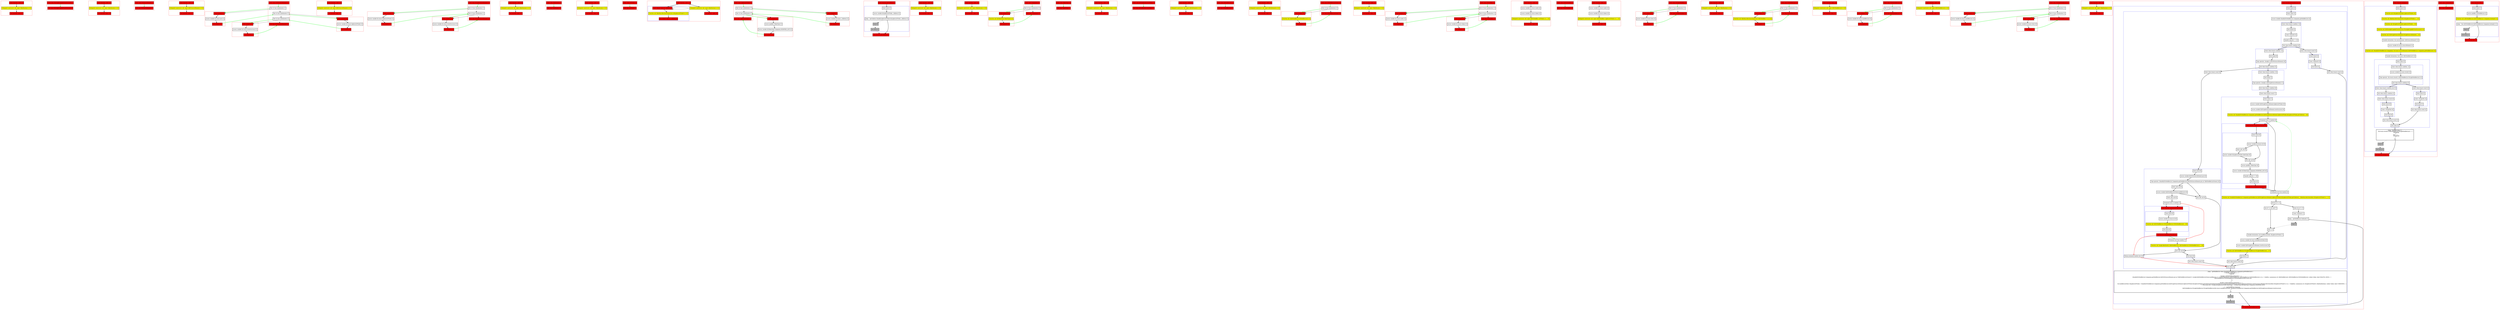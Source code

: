 digraph kt44814_kt {
    graph [nodesep=3]
    node [shape=box penwidth=2]
    edge [penwidth=2]

    subgraph cluster_0 {
        color=red
        0 [label="Enter function <init> [2]" style="filled" fillcolor=red];
        1 [label="Delegated constructor call: super<R|kotlin/Any|>() [2]" style="filled" fillcolor=yellow];
        2 [label="Exit function <init> [2]" style="filled" fillcolor=red];
    }
    0 -> {1};
    1 -> {2};

    subgraph cluster_1 {
        color=red
        3 [label="Enter class FlyweightCapableTreeStructure [1]" style="filled" fillcolor=red];
        4 [label="Exit class FlyweightCapableTreeStructure [1]" style="filled" fillcolor=red];
    }
    3 -> {4} [color=green];

    subgraph cluster_2 {
        color=red
        5 [label="Enter function <init> [2]" style="filled" fillcolor=red];
        6 [label="Delegated constructor call: super<R|kotlin/Any|>() [2]" style="filled" fillcolor=yellow];
        7 [label="Exit function <init> [2]" style="filled" fillcolor=red];
    }
    5 -> {6};
    6 -> {7};

    subgraph cluster_3 {
        color=red
        8 [label="Enter class FirSourceElement [1]" style="filled" fillcolor=red];
        9 [label="Exit class FirSourceElement [1]" style="filled" fillcolor=red];
    }
    8 -> {9} [color=green];

    subgraph cluster_4 {
        color=red
        10 [label="Enter function <init> [2]" style="filled" fillcolor=red];
        11 [label="Delegated constructor call: super<R|FirSourceElement|>() [2]" style="filled" fillcolor=yellow];
        12 [label="Exit function <init> [2]" style="filled" fillcolor=red];
    }
    10 -> {11};
    11 -> {12};

    subgraph cluster_5 {
        color=red
        13 [label="Enter property [2]" style="filled" fillcolor=red];
        14 [label="Access variable R|<local>/psi| [2]"];
        15 [label="Exit property [2]" style="filled" fillcolor=red];
    }
    13 -> {14};
    14 -> {15};
    15 -> {24} [color=green];

    subgraph cluster_6 {
        color=red
        16 [label="Enter property [2]" style="filled" fillcolor=red];
        17 [label="Access variable R|<local>/lighterASTNode| [2]"];
        18 [label="Exit property [2]" style="filled" fillcolor=red];
    }
    16 -> {17};
    17 -> {18};
    18 -> {25} [color=green];

    subgraph cluster_7 {
        color=red
        19 [label="Enter property [2]" style="filled" fillcolor=red];
        20 [label="Access variable R|<local>/treeStructure| [2]"];
        21 [label="Exit property [2]" style="filled" fillcolor=red];
    }
    19 -> {20};
    20 -> {21};
    21 -> {26} [color=green];

    subgraph cluster_8 {
        color=red
        22 [label="Enter class FirPsiSourceElement [1]" style="filled" fillcolor=red];
        23 [label="Part of class initialization [1]"];
        24 [label="Part of class initialization [1]"];
        25 [label="Part of class initialization [1]"];
        26 [label="Exit class FirPsiSourceElement [1]" style="filled" fillcolor=red];
    }
    22 -> {23} [color=green];
    23 -> {24} [style=dotted];
    23 -> {13} [color=green];
    23 -> {13} [style=dashed];
    24 -> {25} [style=dotted];
    24 -> {16} [color=green];
    24 -> {16} [style=dashed];
    25 -> {26} [style=dotted];
    25 -> {19} [color=green];
    25 -> {19} [style=dashed];

    subgraph cluster_9 {
        color=red
        27 [label="Enter function <init> [2]" style="filled" fillcolor=red];
        28 [label="Delegated constructor call: super<R|FirSourceElement|>() [2]" style="filled" fillcolor=yellow];
        29 [label="Exit function <init> [2]" style="filled" fillcolor=red];
    }
    27 -> {28};
    28 -> {29};

    subgraph cluster_10 {
        color=red
        30 [label="Enter property [2]" style="filled" fillcolor=red];
        31 [label="Access variable R|<local>/lighterASTNode| [2]"];
        32 [label="Exit property [2]" style="filled" fillcolor=red];
    }
    30 -> {31};
    31 -> {32};
    32 -> {38} [color=green];

    subgraph cluster_11 {
        color=red
        33 [label="Enter property [2]" style="filled" fillcolor=red];
        34 [label="Access variable R|<local>/treeStructure| [2]"];
        35 [label="Exit property [2]" style="filled" fillcolor=red];
    }
    33 -> {34};
    34 -> {35};
    35 -> {39} [color=green];

    subgraph cluster_12 {
        color=red
        36 [label="Enter class FirLightSourceElement [1]" style="filled" fillcolor=red];
        37 [label="Part of class initialization [1]"];
        38 [label="Part of class initialization [1]"];
        39 [label="Exit class FirLightSourceElement [1]" style="filled" fillcolor=red];
    }
    36 -> {37} [color=green];
    37 -> {38} [style=dotted];
    37 -> {30} [color=green];
    37 -> {30} [style=dashed];
    38 -> {39} [style=dotted];
    38 -> {33} [color=green];
    38 -> {33} [style=dashed];

    subgraph cluster_13 {
        color=red
        40 [label="Enter function <init> [2]" style="filled" fillcolor=red];
        41 [label="Delegated constructor call: super<R|kotlin/Any|>() [2]" style="filled" fillcolor=yellow];
        42 [label="Exit function <init> [2]" style="filled" fillcolor=red];
    }
    40 -> {41};
    41 -> {42};

    subgraph cluster_14 {
        color=red
        43 [label="Enter class PsiElement [1]" style="filled" fillcolor=red];
        44 [label="Exit class PsiElement [1]" style="filled" fillcolor=red];
    }
    43 -> {44} [color=green];

    subgraph cluster_15 {
        color=red
        45 [label="Enter function <init> [2]" style="filled" fillcolor=red];
        46 [label="Delegated constructor call: super<R|kotlin/Any|>() [2]" style="filled" fillcolor=yellow];
        47 [label="Exit function <init> [2]" style="filled" fillcolor=red];
    }
    45 -> {46};
    46 -> {47};

    subgraph cluster_16 {
        color=red
        48 [label="Enter class ASTNode [1]" style="filled" fillcolor=red];
        49 [label="Exit class ASTNode [1]" style="filled" fillcolor=red];
    }
    48 -> {49} [color=green];

    subgraph cluster_17 {
        color=red
        50 [label="Enter function <init> [2]" style="filled" fillcolor=red];
        subgraph cluster_18 {
            color=blue
            53 [label="Enter default value of _children [3]" style="filled" fillcolor=red];
            54 [label="Function call: R|kotlin/collections/emptyList|<R|LighterASTNode?|>() [3]" style="filled" fillcolor=yellow];
            55 [label="Exit default value of _children [3]" style="filled" fillcolor=red];
        }
        51 [label="Delegated constructor call: super<R|kotlin/Any|>() [2]" style="filled" fillcolor=yellow];
        52 [label="Exit function <init> [2]" style="filled" fillcolor=red];
    }
    50 -> {53 51};
    51 -> {52};
    53 -> {54};
    53 -> {53} [style=dashed];
    54 -> {55};

    subgraph cluster_19 {
        color=red
        56 [label="Enter property [2]" style="filled" fillcolor=red];
        57 [label="Access variable R|<local>/_children| [2]"];
        58 [label="Exit property [2]" style="filled" fillcolor=red];
    }
    56 -> {57};
    57 -> {58};
    58 -> {72} [color=green];

    subgraph cluster_20 {
        color=red
        59 [label="Enter function getChildren [2]" style="filled" fillcolor=red];
        subgraph cluster_21 {
            color=blue
            60 [label="Enter block [2]"];
            61 [label="Access variable R|/LighterASTNode._children| [2]"];
            62 [label="Jump: ^getChildren this@R|/LighterASTNode|.R|/LighterASTNode._children| [2]"];
            63 [label="Stub [2]" style="filled" fillcolor=gray];
            64 [label="Exit block [2]" style="filled" fillcolor=gray];
        }
        65 [label="Exit function getChildren [2]" style="filled" fillcolor=red];
    }
    59 -> {60};
    60 -> {61};
    61 -> {62};
    62 -> {65};
    62 -> {63} [style=dotted];
    63 -> {64} [style=dotted];
    64 -> {65} [style=dotted];

    subgraph cluster_22 {
        color=red
        66 [label="Enter property [2]" style="filled" fillcolor=red];
        67 [label="Access qualifier /TokenType [2]"];
        68 [label="Access variable R|/TokenType.Companion.MODIFIER_LIST| [2]"];
        69 [label="Exit property [2]" style="filled" fillcolor=red];
    }
    66 -> {67};
    67 -> {68};
    68 -> {69};
    69 -> {73} [color=green];

    subgraph cluster_23 {
        color=red
        70 [label="Enter class LighterASTNode [1]" style="filled" fillcolor=red];
        71 [label="Part of class initialization [1]"];
        72 [label="Part of class initialization [1]"];
        73 [label="Exit class LighterASTNode [1]" style="filled" fillcolor=red];
    }
    70 -> {71} [color=green];
    71 -> {72} [style=dotted];
    71 -> {56} [color=green];
    71 -> {56} [style=dashed];
    72 -> {73} [style=dotted];
    72 -> {66} [color=green];
    72 -> {66} [style=dashed];

    subgraph cluster_24 {
        color=red
        74 [label="Enter function <init> [2]" style="filled" fillcolor=red];
        75 [label="Delegated constructor call: super<R|kotlin/Any|>() [2]" style="filled" fillcolor=yellow];
        76 [label="Exit function <init> [2]" style="filled" fillcolor=red];
    }
    74 -> {75};
    75 -> {76};

    subgraph cluster_25 {
        color=red
        77 [label="Enter function <init> [3]" style="filled" fillcolor=red];
        78 [label="Delegated constructor call: super<R|kotlin/Any|>() [3]" style="filled" fillcolor=yellow];
        79 [label="Exit function <init> [3]" style="filled" fillcolor=red];
    }
    77 -> {78};
    78 -> {79};

    subgraph cluster_26 {
        color=red
        80 [label="Enter property [3]" style="filled" fillcolor=red];
        81 [label="Function call: R|/TokenType.TokenType|() [3]" style="filled" fillcolor=yellow];
        82 [label="Exit property [3]" style="filled" fillcolor=red];
    }
    80 -> {81};
    81 -> {82};
    82 -> {85} [color=green];

    subgraph cluster_27 {
        color=red
        83 [label="Enter class Companion [2]" style="filled" fillcolor=red];
        84 [label="Part of class initialization [2]"];
        85 [label="Exit class Companion [2]" style="filled" fillcolor=red];
    }
    83 -> {84} [color=green];
    84 -> {85} [style=dotted];
    84 -> {80} [color=green];
    84 -> {80} [style=dashed];

    subgraph cluster_28 {
        color=red
        86 [label="Enter class TokenType [1]" style="filled" fillcolor=red];
        87 [label="Exit class TokenType [1]" style="filled" fillcolor=red];
    }
    86 -> {87} [color=green];

    subgraph cluster_29 {
        color=red
        88 [label="Enter function <init> [2]" style="filled" fillcolor=red];
        89 [label="Delegated constructor call: super<R|kotlin/Any|>() [2]" style="filled" fillcolor=yellow];
        90 [label="Exit function <init> [2]" style="filled" fillcolor=red];
    }
    88 -> {89};
    89 -> {90};

    subgraph cluster_30 {
        color=red
        91 [label="Enter class KtModifierKeywordToken [1]" style="filled" fillcolor=red];
        92 [label="Exit class KtModifierKeywordToken [1]" style="filled" fillcolor=red];
    }
    91 -> {92} [color=green];

    subgraph cluster_31 {
        color=red
        93 [label="Enter function <init> [2]" style="filled" fillcolor=red];
        94 [label="Delegated constructor call: super<R|PsiElement|>() [2]" style="filled" fillcolor=yellow];
        95 [label="Exit function <init> [2]" style="filled" fillcolor=red];
    }
    93 -> {94};
    94 -> {95};

    subgraph cluster_32 {
        color=red
        96 [label="Enter class KtModifierList [1]" style="filled" fillcolor=red];
        97 [label="Exit class KtModifierList [1]" style="filled" fillcolor=red];
    }
    96 -> {97} [color=green];

    subgraph cluster_33 {
        color=red
        98 [label="Enter function <init> [2]" style="filled" fillcolor=red];
        99 [label="Delegated constructor call: super<R|PsiElement|>() [2]" style="filled" fillcolor=yellow];
        100 [label="Exit function <init> [2]" style="filled" fillcolor=red];
    }
    98 -> {99};
    99 -> {100};

    subgraph cluster_34 {
        color=red
        101 [label="Enter property [2]" style="filled" fillcolor=red];
        102 [label="Function call: R|/KtModifierList.KtModifierList|() [2]" style="filled" fillcolor=yellow];
        103 [label="Exit property [2]" style="filled" fillcolor=red];
    }
    101 -> {102};
    102 -> {103};
    103 -> {106} [color=green];

    subgraph cluster_35 {
        color=red
        104 [label="Enter class KtModifierListOwner [1]" style="filled" fillcolor=red];
        105 [label="Part of class initialization [1]"];
        106 [label="Exit class KtModifierListOwner [1]" style="filled" fillcolor=red];
    }
    104 -> {105} [color=green];
    105 -> {106} [style=dotted];
    105 -> {101} [color=green];
    105 -> {101} [style=dashed];

    subgraph cluster_36 {
        color=red
        107 [label="Enter function <init> [2]" style="filled" fillcolor=red];
        108 [label="Delegated constructor call: super<R|kotlin/Any|>() [2]" style="filled" fillcolor=yellow];
        109 [label="Exit function <init> [2]" style="filled" fillcolor=red];
    }
    107 -> {108};
    108 -> {109};

    subgraph cluster_37 {
        color=red
        110 [label="Enter property [2]" style="filled" fillcolor=red];
        111 [label="Access variable R|<local>/node| [2]"];
        112 [label="Exit property [2]" style="filled" fillcolor=red];
    }
    110 -> {111};
    111 -> {112};
    112 -> {136} [color=green];

    subgraph cluster_38 {
        color=red
        113 [label="Enter property [2]" style="filled" fillcolor=red];
        114 [label="Access variable R|<local>/token| [2]"];
        115 [label="Exit property [2]" style="filled" fillcolor=red];
    }
    113 -> {114};
    114 -> {115};
    115 -> {137} [color=green];

    subgraph cluster_39 {
        color=red
        116 [label="Enter function <init> [3]" style="filled" fillcolor=red];
        117 [label="Access variable R|<local>/node| [4]"];
        118 [label="Access variable R|<local>/token| [4]"];
        119 [label="Delegated constructor call: super<R|FirModifier<ASTNode>|>(...) [3]" style="filled" fillcolor=yellow];
        120 [label="Exit function <init> [3]" style="filled" fillcolor=red];
    }
    116 -> {117};
    117 -> {118};
    118 -> {119};
    119 -> {120};

    subgraph cluster_40 {
        color=red
        121 [label="Enter class FirPsiModifier [2]" style="filled" fillcolor=red];
        122 [label="Exit class FirPsiModifier [2]" style="filled" fillcolor=red];
    }
    121 -> {122} [color=green];

    subgraph cluster_41 {
        color=red
        123 [label="Enter function <init> [3]" style="filled" fillcolor=red];
        124 [label="Access variable R|<local>/node| [4]"];
        125 [label="Access variable R|<local>/token| [4]"];
        126 [label="Delegated constructor call: super<R|FirModifier<LighterASTNode>|>(...) [3]" style="filled" fillcolor=yellow];
        127 [label="Exit function <init> [3]" style="filled" fillcolor=red];
    }
    123 -> {124};
    124 -> {125};
    125 -> {126};
    126 -> {127};

    subgraph cluster_42 {
        color=red
        128 [label="Enter property [3]" style="filled" fillcolor=red];
        129 [label="Access variable R|<local>/tree| [3]"];
        130 [label="Exit property [3]" style="filled" fillcolor=red];
    }
    128 -> {129};
    129 -> {130};
    130 -> {133} [color=green];

    subgraph cluster_43 {
        color=red
        131 [label="Enter class FirLightModifier [2]" style="filled" fillcolor=red];
        132 [label="Part of class initialization [2]"];
        133 [label="Exit class FirLightModifier [2]" style="filled" fillcolor=red];
    }
    131 -> {132} [color=green];
    132 -> {133} [style=dotted];
    132 -> {128} [color=green];
    132 -> {128} [style=dashed];

    subgraph cluster_44 {
        color=red
        134 [label="Enter class FirModifier [1]" style="filled" fillcolor=red];
        135 [label="Part of class initialization [1]"];
        136 [label="Part of class initialization [1]"];
        137 [label="Exit class FirModifier [1]" style="filled" fillcolor=red];
    }
    134 -> {135} [color=green];
    135 -> {136} [style=dotted];
    135 -> {110} [color=green];
    135 -> {110} [style=dashed];
    136 -> {137} [style=dotted];
    136 -> {113} [color=green];
    136 -> {113} [style=dashed];

    subgraph cluster_45 {
        color=red
        138 [label="Enter function <init> [2]" style="filled" fillcolor=red];
        139 [label="Delegated constructor call: super<R|kotlin/Any|>() [2]" style="filled" fillcolor=yellow];
        140 [label="Exit function <init> [2]" style="filled" fillcolor=red];
    }
    138 -> {139};
    139 -> {140};

    subgraph cluster_46 {
        color=red
        141 [label="Enter property [2]" style="filled" fillcolor=red];
        142 [label="Function call: R|kotlin/collections/emptyList|<R|FirModifier<*>|>() [2]" style="filled" fillcolor=yellow];
        143 [label="Exit property [2]" style="filled" fillcolor=red];
    }
    141 -> {142};
    142 -> {143};
    143 -> {286} [color=green];

    subgraph cluster_47 {
        color=red
        144 [label="Enter function <init> [3]" style="filled" fillcolor=red];
        145 [label="Delegated constructor call: super<R|FirModifierList|>() [3]" style="filled" fillcolor=yellow];
        146 [label="Exit function <init> [3]" style="filled" fillcolor=red];
    }
    144 -> {145};
    145 -> {146};

    subgraph cluster_48 {
        color=red
        147 [label="Enter property [3]" style="filled" fillcolor=red];
        148 [label="Access variable R|<local>/modifierList| [3]"];
        149 [label="Exit property [3]" style="filled" fillcolor=red];
    }
    147 -> {148};
    148 -> {149};
    149 -> {152} [color=green];

    subgraph cluster_49 {
        color=red
        150 [label="Enter class FirPsiModifierList [2]" style="filled" fillcolor=red];
        151 [label="Part of class initialization [2]"];
        152 [label="Exit class FirPsiModifierList [2]" style="filled" fillcolor=red];
    }
    150 -> {151} [color=green];
    151 -> {152} [style=dotted];
    151 -> {147} [color=green];
    151 -> {147} [style=dashed];

    subgraph cluster_50 {
        color=red
        153 [label="Enter function <init> [3]" style="filled" fillcolor=red];
        154 [label="Delegated constructor call: super<R|FirModifierList|>() [3]" style="filled" fillcolor=yellow];
        155 [label="Exit function <init> [3]" style="filled" fillcolor=red];
    }
    153 -> {154};
    154 -> {155};

    subgraph cluster_51 {
        color=red
        156 [label="Enter property [3]" style="filled" fillcolor=red];
        157 [label="Access variable R|<local>/modifierList| [3]"];
        158 [label="Exit property [3]" style="filled" fillcolor=red];
    }
    156 -> {157};
    157 -> {158};
    158 -> {164} [color=green];

    subgraph cluster_52 {
        color=red
        159 [label="Enter property [3]" style="filled" fillcolor=red];
        160 [label="Access variable R|<local>/tree| [3]"];
        161 [label="Exit property [3]" style="filled" fillcolor=red];
    }
    159 -> {160};
    160 -> {161};
    161 -> {165} [color=green];

    subgraph cluster_53 {
        color=red
        162 [label="Enter class FirLightModifierList [2]" style="filled" fillcolor=red];
        163 [label="Part of class initialization [2]"];
        164 [label="Part of class initialization [2]"];
        165 [label="Exit class FirLightModifierList [2]" style="filled" fillcolor=red];
    }
    162 -> {163} [color=green];
    163 -> {164} [style=dotted];
    163 -> {156} [color=green];
    163 -> {156} [style=dashed];
    164 -> {165} [style=dotted];
    164 -> {159} [color=green];
    164 -> {159} [style=dashed];

    subgraph cluster_54 {
        color=red
        166 [label="Enter function <init> [3]" style="filled" fillcolor=red];
        167 [label="Delegated constructor call: super<R|kotlin/Any|>() [3]" style="filled" fillcolor=yellow];
        168 [label="Exit function <init> [3]" style="filled" fillcolor=red];
    }
    166 -> {167};
    167 -> {168};

    subgraph cluster_55 {
        color=red
        169 [label="Enter function getModifierList [3]" style="filled" fillcolor=red];
        subgraph cluster_56 {
            color=blue
            170 [label="Enter block [3]"];
            subgraph cluster_57 {
                color=blue
                171 [label="Enter when [3]"];
                172 [label="Access variable this@R|/FirModifierList.Companion.getModifierList| [4]"];
                subgraph cluster_58 {
                    color=blue
                    173 [label="Enter when branch condition  [4]"];
                    174 [label="Exit $subj [5]"];
                    175 [label="Const: Null(null) [5]"];
                    176 [label="Equality operator == [5]"];
                    177 [label="Exit when branch condition [4]"];
                }
                subgraph cluster_59 {
                    color=blue
                    178 [label="Enter when branch condition  [5]"];
                    179 [label="Exit $subj [6]"];
                    180 [label="Type operator: ($subj$ is R|FirPsiSourceElement|) [6]"];
                    181 [label="Exit when branch condition [5]"];
                }
                subgraph cluster_60 {
                    color=blue
                    182 [label="Enter when branch condition  [6]"];
                    183 [label="Exit $subj [7]"];
                    184 [label="Type operator: ($subj$ is R|FirLightSourceElement|) [7]"];
                    185 [label="Exit when branch condition [6]"];
                }
                186 [label="Enter when branch result [7]"];
                subgraph cluster_61 {
                    color=blue
                    187 [label="Enter block [7]"];
                    188 [label="Access variable R|/FirLightSourceElement.lighterASTNode| [9]"];
                    189 [label="Access variable R|/FirLightSourceElement.treeStructure| [9]"];
                    190 [label="Function call: this@R|/FirModifierList.Companion.getModifierList|.R|/FirLightSourceElement.lighterASTNode|.R|/LighterASTNode.getChildren|(...) [8]" style="filled" fillcolor=yellow];
                    191 [label="Postponed enter to lambda [8]"];
                    subgraph cluster_62 {
                        color=blue
                        238 [label="Enter function anonymousFunction [9]" style="filled" fillcolor=red];
                        subgraph cluster_63 {
                            color=blue
                            239 [label="Enter block [9]"];
                            240 [label="Access variable R|<local>/it| [9]"];
                            241 [label="Enter safe call [9]"];
                            242 [label="Access variable R|/LighterASTNode.tokenType| [9]"];
                            243 [label="Exit safe call [9]"];
                            244 [label="Access qualifier /TokenType [9]"];
                            245 [label="Access variable R|/TokenType.Companion.MODIFIER_LIST| [9]"];
                            246 [label="Equality operator == [9]"];
                            247 [label="Exit block [9]"];
                        }
                        248 [label="Exit function anonymousFunction [9]" style="filled" fillcolor=red];
                    }
                    192 [label="Postponed exit from lambda [8]"];
                    193 [label="Function call: this@R|/FirModifierList.Companion.getModifierList|.R|/FirLightSourceElement.lighterASTNode|.R|/LighterASTNode.getChildren|(...).R|kotlin/collections/find|<R|LighterASTNode?|>(...) [7]" style="filled" fillcolor=yellow];
                    194 [label="Exit lhs of ?: [7]"];
                    195 [label="Enter rhs of ?: [7]"];
                    196 [label="Const: Null(null) [7]"];
                    197 [label="Jump: ^getModifierList Null(null) [7]"];
                    198 [label="Stub [7]" style="filled" fillcolor=gray];
                    199 [label="Lhs of ?: is not null [7]"];
                    200 [label="Exit ?: [7]"];
                    201 [label="Variable declaration: lval modifierListNode: R|LighterASTNode| [7]"];
                    202 [label="Access variable R|<local>/modifierListNode| [8]"];
                    203 [label="Access variable R|/FirLightSourceElement.treeStructure| [8]"];
                    204 [label="Function call: R|/FirModifierList.FirLightModifierList.FirLightModifierList|(...) [7]" style="filled" fillcolor=yellow];
                    205 [label="Exit block [7]"];
                }
                206 [label="Exit when branch result [6]"];
                207 [label="Enter when branch result [6]"];
                subgraph cluster_64 {
                    color=blue
                    208 [label="Enter block [6]"];
                    209 [label="Access variable R|/FirPsiSourceElement.psi| [6]"];
                    210 [label="Type operator: (this@R|/FirModifierList.Companion.getModifierList|.R|/FirPsiSourceElement.psi| as? R|KtModifierListOwner|) [6]"];
                    211 [label="Enter safe call [6]"];
                    212 [label="Access variable R|/KtModifierListOwner.modifierList| [6]"];
                    213 [label="Enter safe call [6]"];
                    214 [label="Postponed enter to lambda [7]"];
                    subgraph cluster_65 {
                        color=blue
                        232 [label="Enter function anonymousFunction [8]" style="filled" fillcolor=red];
                        subgraph cluster_66 {
                            color=blue
                            233 [label="Enter block [8]"];
                            234 [label="Access variable R|<local>/it| [9]"];
                            235 [label="Function call: R|/FirModifierList.FirPsiModifierList.FirPsiModifierList|(...) [8]" style="filled" fillcolor=yellow];
                            236 [label="Exit block [8]"];
                        }
                        237 [label="Exit function anonymousFunction [8]" style="filled" fillcolor=red];
                    }
                    215 [label="Postponed exit from lambda [7]"];
                    216 [label="Function call: $subj$.R|kotlin/let|<R|KtModifierList|, R|FirModifierList.FirPsiModifierList|>(...) [6]" style="filled" fillcolor=yellow];
                    217 [label="Exit safe call [6]"];
                    218 [label="Exit safe call [6]"];
                    219 [label="Exit block [6]"];
                }
                220 [label="Exit when branch result [5]"];
                221 [label="Merge postponed lambda exits [6]"];
                222 [label="Enter when branch result [5]"];
                subgraph cluster_67 {
                    color=blue
                    223 [label="Enter block [5]"];
                    224 [label="Const: Null(null) [5]"];
                    225 [label="Exit block [5]"];
                }
                226 [label="Exit when branch result [4]"];
                227 [label="Exit when [3]"];
            }
            228 [label="Jump: ^getModifierList when (this@R|/FirModifierList.Companion.getModifierList|) {
    ==($subj$, Null(null)) ->  {
        Null(null)
    }
    ($subj$ is R|FirPsiSourceElement|) ->  {
        (this@R|/FirModifierList.Companion.getModifierList|.R|/FirPsiSourceElement.psi| as? R|KtModifierListOwner|)?.{ $subj$.R|/KtModifierListOwner.modifierList| }?.{ $subj$.R|kotlin/let|<R|KtModifierList|, R|FirModifierList.FirPsiModifierList|>(<L> = let@fun <anonymous>(it: R|KtModifierList|): R|FirModifierList.FirPsiModifierList| <inline=Inline, kind=EXACTLY_ONCE>  {
            ^ R|/FirModifierList.FirPsiModifierList.FirPsiModifierList|(R|<local>/it|)
        }
        ) }
    }
    ($subj$ is R|FirLightSourceElement|) ->  {
        lval modifierListNode: R|LighterASTNode| = this@R|/FirModifierList.Companion.getModifierList|.R|/FirLightSourceElement.lighterASTNode|.R|/LighterASTNode.getChildren|(this@R|/FirModifierList.Companion.getModifierList|.R|/FirLightSourceElement.treeStructure|).R|kotlin/collections/find|<R|LighterASTNode?|>(<L> = find@fun <anonymous>(it: R|LighterASTNode?|): R|kotlin/Boolean| <inline=Inline, kind=UNKNOWN>  {
            ^ ==(R|<local>/it|?.{ $subj$.R|/LighterASTNode.tokenType| }, Q|TokenType|.R|/TokenType.Companion.MODIFIER_LIST|)
        }
        ) ?: ^getModifierList Null(null)
        R|/FirModifierList.FirLightModifierList.FirLightModifierList|(R|<local>/modifierListNode|, this@R|/FirModifierList.Companion.getModifierList|.R|/FirLightSourceElement.treeStructure|)
    }
}
 [3]"];
            229 [label="Stub [3]" style="filled" fillcolor=gray];
            230 [label="Exit block [3]" style="filled" fillcolor=gray];
        }
        231 [label="Exit function getModifierList [3]" style="filled" fillcolor=red];
    }
    169 -> {170};
    170 -> {171};
    171 -> {172};
    172 -> {173};
    173 -> {174};
    174 -> {175};
    175 -> {176};
    176 -> {177};
    177 -> {222 178};
    178 -> {179};
    179 -> {180};
    180 -> {181};
    181 -> {207 182};
    182 -> {183};
    183 -> {184};
    184 -> {185};
    185 -> {186};
    186 -> {187};
    187 -> {188};
    188 -> {189};
    189 -> {190};
    190 -> {191};
    191 -> {192 238};
    191 -> {238} [style=dashed];
    192 -> {193};
    192 -> {191} [color=green style=dashed];
    193 -> {194};
    194 -> {199 195};
    195 -> {196};
    196 -> {197};
    197 -> {231};
    197 -> {198} [style=dotted];
    198 -> {200} [style=dotted];
    199 -> {200};
    200 -> {201};
    201 -> {202};
    202 -> {203};
    203 -> {204};
    204 -> {205};
    205 -> {206};
    206 -> {227};
    207 -> {208};
    208 -> {209};
    209 -> {210};
    210 -> {211 217};
    211 -> {212};
    212 -> {217 213};
    213 -> {214};
    214 -> {232};
    214 -> {215} [color=red];
    214 -> {232} [style=dashed];
    215 -> {216};
    216 -> {218};
    217 -> {218};
    218 -> {221 219};
    219 -> {220};
    220 -> {227};
    221 -> {227} [color=red];
    222 -> {223};
    223 -> {224};
    224 -> {225};
    225 -> {226};
    226 -> {227};
    227 -> {228};
    228 -> {231};
    228 -> {229} [style=dotted];
    229 -> {230} [style=dotted];
    230 -> {231} [style=dotted];
    232 -> {233};
    233 -> {234};
    234 -> {235};
    235 -> {236};
    236 -> {237};
    237 -> {221} [color=red];
    237 -> {215} [color=green];
    238 -> {239};
    239 -> {240};
    240 -> {241 243};
    241 -> {242};
    242 -> {243};
    243 -> {244};
    244 -> {245};
    245 -> {246};
    246 -> {247};
    247 -> {248};
    248 -> {192};

    subgraph cluster_68 {
        color=red
        249 [label="Enter function boxImpl [3]" style="filled" fillcolor=red];
        subgraph cluster_69 {
            color=blue
            250 [label="Enter block [3]"];
            251 [label="Function call: R|/LighterASTNode.LighterASTNode|() [6]" style="filled" fillcolor=yellow];
            252 [label="Function call: R|kotlin/collections/listOf|<R|LighterASTNode|>(...) [5]" style="filled" fillcolor=yellow];
            253 [label="Function call: R|/LighterASTNode.LighterASTNode|(...) [4]" style="filled" fillcolor=yellow];
            254 [label="Function call: R|/FlyweightCapableTreeStructure.FlyweightCapableTreeStructure|() [4]" style="filled" fillcolor=yellow];
            255 [label="Function call: R|/FirLightSourceElement.FirLightSourceElement|(...) [3]" style="filled" fillcolor=yellow];
            256 [label="Variable declaration: lval sourceElement: R|FirSourceElement?| [3]"];
            257 [label="Access variable R|<local>/sourceElement| [4]"];
            258 [label="Function call: (this@R|/FirModifierList.Companion|, R|<local>/sourceElement|).R|/FirModifierList.Companion.getModifierList|() [3]" style="filled" fillcolor=yellow];
            259 [label="Variable declaration: lval result: R|FirModifierList?| [3]"];
            subgraph cluster_70 {
                color=blue
                260 [label="Enter when [3]"];
                subgraph cluster_71 {
                    color=blue
                    261 [label="Enter when branch condition  [4]"];
                    262 [label="Access variable R|<local>/result| [5]"];
                    263 [label="Type operator: (R|<local>/result| is R|FirModifierList.FirLightModifierList|) [5]"];
                    264 [label="Exit when branch condition [4]"];
                }
                subgraph cluster_72 {
                    color=blue
                    265 [label="Enter when branch condition else [5]"];
                    266 [label="Exit when branch condition [5]"];
                }
                267 [label="Enter when branch result [6]"];
                subgraph cluster_73 {
                    color=blue
                    268 [label="Enter block [6]"];
                    269 [label="Const: String(Fail) [6]"];
                    270 [label="Exit block [6]"];
                }
                271 [label="Exit when branch result [5]"];
                272 [label="Enter when branch result [5]"];
                subgraph cluster_74 {
                    color=blue
                    273 [label="Enter block [5]"];
                    274 [label="Const: String(OK) [5]"];
                    275 [label="Exit block [5]"];
                }
                276 [label="Exit when branch result [4]"];
                277 [label="Exit when [3]"];
            }
            278 [label="Jump: ^boxImpl when () {
    (R|<local>/result| is R|FirModifierList.FirLightModifierList|) ->  {
        String(OK)
    }
    else ->  {
        String(Fail)
    }
}
 [3]"];
            279 [label="Stub [3]" style="filled" fillcolor=gray];
            280 [label="Exit block [3]" style="filled" fillcolor=gray];
        }
        281 [label="Exit function boxImpl [3]" style="filled" fillcolor=red];
    }
    249 -> {250};
    250 -> {251};
    251 -> {252};
    252 -> {253};
    253 -> {254};
    254 -> {255};
    255 -> {256};
    256 -> {257};
    257 -> {258};
    258 -> {259};
    259 -> {260};
    260 -> {261};
    261 -> {262};
    262 -> {263};
    263 -> {264};
    264 -> {272 265};
    265 -> {266};
    266 -> {267};
    267 -> {268};
    268 -> {269};
    269 -> {270};
    270 -> {271};
    271 -> {277};
    272 -> {273};
    273 -> {274};
    274 -> {275};
    275 -> {276};
    276 -> {277};
    277 -> {278};
    278 -> {281};
    278 -> {279} [style=dotted];
    279 -> {280} [style=dotted];
    280 -> {281} [style=dotted];

    subgraph cluster_75 {
        color=red
        282 [label="Enter class Companion [2]" style="filled" fillcolor=red];
        283 [label="Exit class Companion [2]" style="filled" fillcolor=red];
    }
    282 -> {283} [color=green];

    subgraph cluster_76 {
        color=red
        284 [label="Enter class FirModifierList [1]" style="filled" fillcolor=red];
        285 [label="Part of class initialization [1]"];
        286 [label="Exit class FirModifierList [1]" style="filled" fillcolor=red];
    }
    284 -> {285} [color=green];
    285 -> {286} [style=dotted];
    285 -> {141} [color=green];
    285 -> {141} [style=dashed];

    subgraph cluster_77 {
        color=red
        287 [label="Enter function box [1]" style="filled" fillcolor=red];
        subgraph cluster_78 {
            color=blue
            288 [label="Enter block [1]"];
            289 [label="Access qualifier /FirModifierList [2]"];
            290 [label="Function call: Q|FirModifierList|.R|/FirModifierList.Companion.boxImpl|() [1]" style="filled" fillcolor=yellow];
            291 [label="Jump: ^box Q|FirModifierList|.R|/FirModifierList.Companion.boxImpl|() [1]"];
            292 [label="Stub [1]" style="filled" fillcolor=gray];
            293 [label="Exit block [1]" style="filled" fillcolor=gray];
        }
        294 [label="Exit function box [1]" style="filled" fillcolor=red];
    }
    287 -> {288};
    288 -> {289};
    289 -> {290};
    290 -> {291};
    291 -> {294};
    291 -> {292} [style=dotted];
    292 -> {293} [style=dotted];
    293 -> {294} [style=dotted];

}
